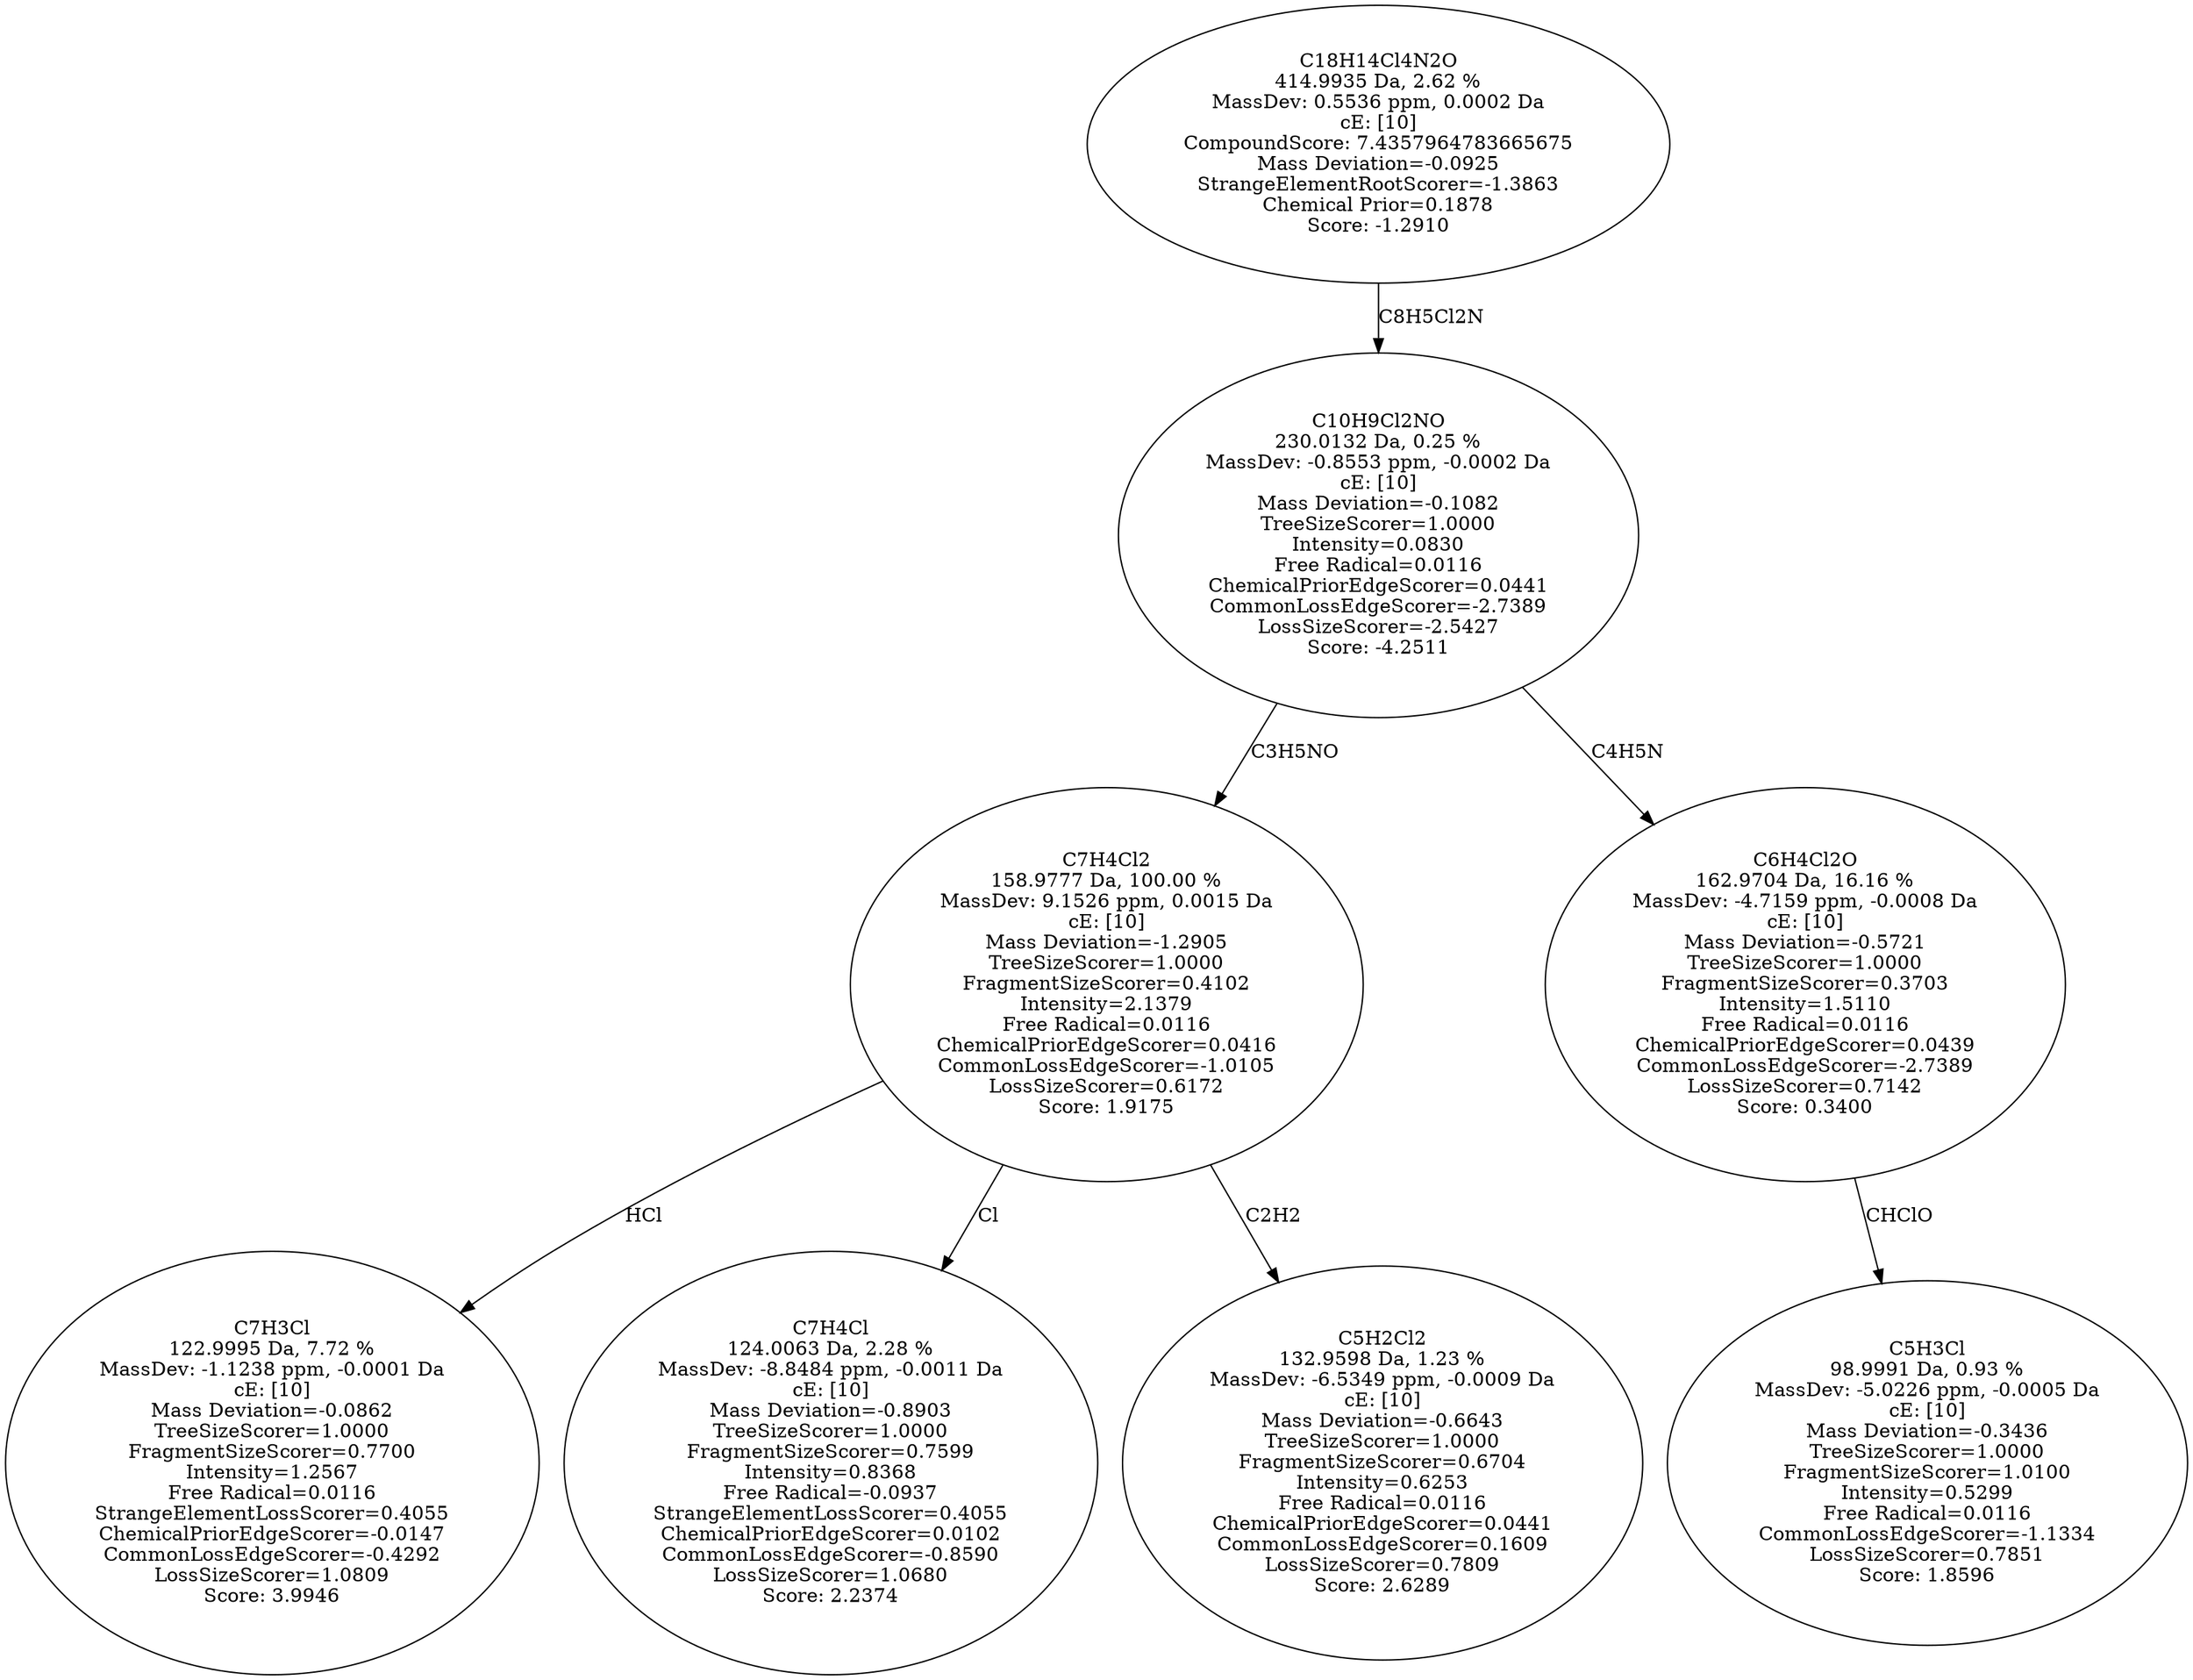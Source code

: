 strict digraph {
v1 [label="C7H3Cl\n122.9995 Da, 7.72 %\nMassDev: -1.1238 ppm, -0.0001 Da\ncE: [10]\nMass Deviation=-0.0862\nTreeSizeScorer=1.0000\nFragmentSizeScorer=0.7700\nIntensity=1.2567\nFree Radical=0.0116\nStrangeElementLossScorer=0.4055\nChemicalPriorEdgeScorer=-0.0147\nCommonLossEdgeScorer=-0.4292\nLossSizeScorer=1.0809\nScore: 3.9946"];
v2 [label="C7H4Cl\n124.0063 Da, 2.28 %\nMassDev: -8.8484 ppm, -0.0011 Da\ncE: [10]\nMass Deviation=-0.8903\nTreeSizeScorer=1.0000\nFragmentSizeScorer=0.7599\nIntensity=0.8368\nFree Radical=-0.0937\nStrangeElementLossScorer=0.4055\nChemicalPriorEdgeScorer=0.0102\nCommonLossEdgeScorer=-0.8590\nLossSizeScorer=1.0680\nScore: 2.2374"];
v3 [label="C5H2Cl2\n132.9598 Da, 1.23 %\nMassDev: -6.5349 ppm, -0.0009 Da\ncE: [10]\nMass Deviation=-0.6643\nTreeSizeScorer=1.0000\nFragmentSizeScorer=0.6704\nIntensity=0.6253\nFree Radical=0.0116\nChemicalPriorEdgeScorer=0.0441\nCommonLossEdgeScorer=0.1609\nLossSizeScorer=0.7809\nScore: 2.6289"];
v4 [label="C7H4Cl2\n158.9777 Da, 100.00 %\nMassDev: 9.1526 ppm, 0.0015 Da\ncE: [10]\nMass Deviation=-1.2905\nTreeSizeScorer=1.0000\nFragmentSizeScorer=0.4102\nIntensity=2.1379\nFree Radical=0.0116\nChemicalPriorEdgeScorer=0.0416\nCommonLossEdgeScorer=-1.0105\nLossSizeScorer=0.6172\nScore: 1.9175"];
v5 [label="C5H3Cl\n98.9991 Da, 0.93 %\nMassDev: -5.0226 ppm, -0.0005 Da\ncE: [10]\nMass Deviation=-0.3436\nTreeSizeScorer=1.0000\nFragmentSizeScorer=1.0100\nIntensity=0.5299\nFree Radical=0.0116\nCommonLossEdgeScorer=-1.1334\nLossSizeScorer=0.7851\nScore: 1.8596"];
v6 [label="C6H4Cl2O\n162.9704 Da, 16.16 %\nMassDev: -4.7159 ppm, -0.0008 Da\ncE: [10]\nMass Deviation=-0.5721\nTreeSizeScorer=1.0000\nFragmentSizeScorer=0.3703\nIntensity=1.5110\nFree Radical=0.0116\nChemicalPriorEdgeScorer=0.0439\nCommonLossEdgeScorer=-2.7389\nLossSizeScorer=0.7142\nScore: 0.3400"];
v7 [label="C10H9Cl2NO\n230.0132 Da, 0.25 %\nMassDev: -0.8553 ppm, -0.0002 Da\ncE: [10]\nMass Deviation=-0.1082\nTreeSizeScorer=1.0000\nIntensity=0.0830\nFree Radical=0.0116\nChemicalPriorEdgeScorer=0.0441\nCommonLossEdgeScorer=-2.7389\nLossSizeScorer=-2.5427\nScore: -4.2511"];
v8 [label="C18H14Cl4N2O\n414.9935 Da, 2.62 %\nMassDev: 0.5536 ppm, 0.0002 Da\ncE: [10]\nCompoundScore: 7.4357964783665675\nMass Deviation=-0.0925\nStrangeElementRootScorer=-1.3863\nChemical Prior=0.1878\nScore: -1.2910"];
v4 -> v1 [label="HCl"];
v4 -> v2 [label="Cl"];
v4 -> v3 [label="C2H2"];
v7 -> v4 [label="C3H5NO"];
v6 -> v5 [label="CHClO"];
v7 -> v6 [label="C4H5N"];
v8 -> v7 [label="C8H5Cl2N"];
}